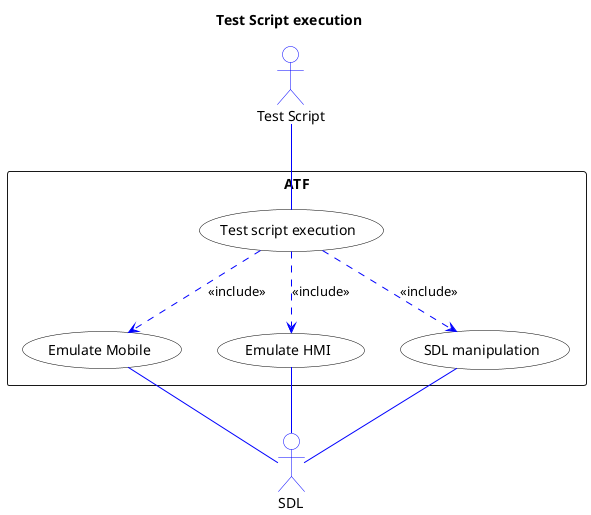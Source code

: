 @startuml
/'
It is a source file for ATF SAD diagram.
For further information, please, follow http://plantuml.com/
'/

skinparam shadowing false
skinparam actorBackgroundColor white
skinparam actorBorderColor blue
skinparam usecase {
	BackgroundColor white
	BorderColor black
	
	ArrowColor blue
	ActorBorderColor blue
}
'---------------------------
title Test Script execution

actor "Test Script" as :script:
actor :SDL:
rectangle ATF {
    usecase (Test script execution) as (test_exec_auto)
    usecase (SDL manipulation)      as (e_sdl)
    usecase (Emulate HMI)           as (e_hmi)
    usecase (Emulate Mobile)        as (e_mob)
}

:script: -- (test_exec_auto)

(test_exec_auto) ..> (e_sdl) : <<include>>
(test_exec_auto) ..> (e_hmi) : <<include>>
(test_exec_auto) ..> (e_mob) : <<include>>

:SDL: -up- (e_sdl)
:SDL: -up- (e_hmi)
:SDL: -up- (e_mob)
@enduml